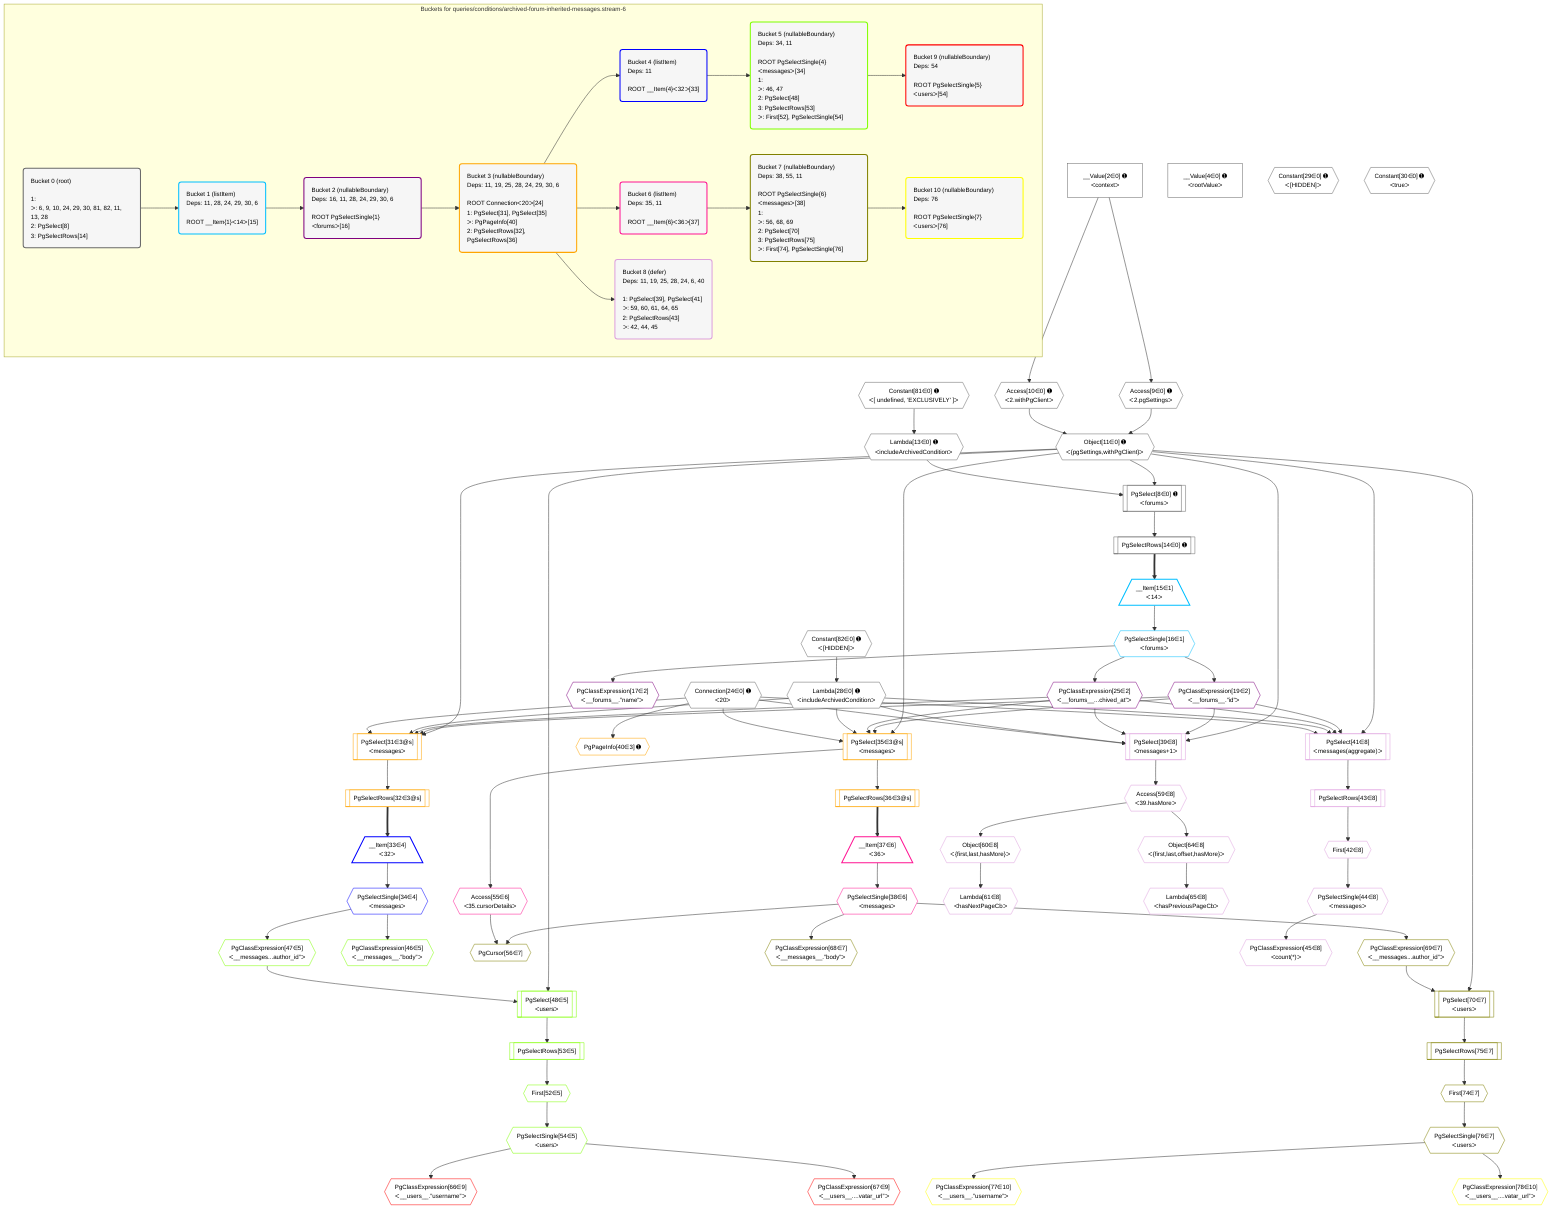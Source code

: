 %%{init: {'themeVariables': { 'fontSize': '12px'}}}%%
graph TD
    classDef path fill:#eee,stroke:#000,color:#000
    classDef plan fill:#fff,stroke-width:1px,color:#000
    classDef itemplan fill:#fff,stroke-width:2px,color:#000
    classDef unbatchedplan fill:#dff,stroke-width:1px,color:#000
    classDef sideeffectplan fill:#fcc,stroke-width:2px,color:#000
    classDef bucket fill:#f6f6f6,color:#000,stroke-width:2px,text-align:left


    %% plan dependencies
    PgSelect8[["PgSelect[8∈0] ➊<br />ᐸforumsᐳ"]]:::plan
    Object11{{"Object[11∈0] ➊<br />ᐸ{pgSettings,withPgClient}ᐳ"}}:::plan
    Lambda13{{"Lambda[13∈0] ➊<br />ᐸincludeArchivedConditionᐳ"}}:::plan
    Object11 & Lambda13 --> PgSelect8
    Access9{{"Access[9∈0] ➊<br />ᐸ2.pgSettingsᐳ"}}:::plan
    Access10{{"Access[10∈0] ➊<br />ᐸ2.withPgClientᐳ"}}:::plan
    Access9 & Access10 --> Object11
    __Value2["__Value[2∈0] ➊<br />ᐸcontextᐳ"]:::plan
    __Value2 --> Access9
    __Value2 --> Access10
    Constant81{{"Constant[81∈0] ➊<br />ᐸ[ undefined, 'EXCLUSIVELY' ]ᐳ"}}:::plan
    Constant81 --> Lambda13
    PgSelectRows14[["PgSelectRows[14∈0] ➊"]]:::plan
    PgSelect8 --> PgSelectRows14
    Lambda28{{"Lambda[28∈0] ➊<br />ᐸincludeArchivedConditionᐳ"}}:::plan
    Constant82{{"Constant[82∈0] ➊<br />ᐸ[HIDDEN]ᐳ"}}:::plan
    Constant82 --> Lambda28
    __Value4["__Value[4∈0] ➊<br />ᐸrootValueᐳ"]:::plan
    Connection24{{"Connection[24∈0] ➊<br />ᐸ20ᐳ"}}:::plan
    Constant29{{"Constant[29∈0] ➊<br />ᐸ[HIDDEN]ᐳ"}}:::plan
    Constant30{{"Constant[30∈0] ➊<br />ᐸtrueᐳ"}}:::plan
    __Item15[/"__Item[15∈1]<br />ᐸ14ᐳ"\]:::itemplan
    PgSelectRows14 ==> __Item15
    PgSelectSingle16{{"PgSelectSingle[16∈1]<br />ᐸforumsᐳ"}}:::plan
    __Item15 --> PgSelectSingle16
    PgClassExpression17{{"PgClassExpression[17∈2]<br />ᐸ__forums__.”name”ᐳ"}}:::plan
    PgSelectSingle16 --> PgClassExpression17
    PgClassExpression19{{"PgClassExpression[19∈2]<br />ᐸ__forums__.”id”ᐳ"}}:::plan
    PgSelectSingle16 --> PgClassExpression19
    PgClassExpression25{{"PgClassExpression[25∈2]<br />ᐸ__forums__...chived_at”ᐳ"}}:::plan
    PgSelectSingle16 --> PgClassExpression25
    PgSelect31[["PgSelect[31∈3@s]<br />ᐸmessagesᐳ"]]:::plan
    Object11 & PgClassExpression19 & PgClassExpression25 & Lambda28 & Connection24 --> PgSelect31
    PgSelect35[["PgSelect[35∈3@s]<br />ᐸmessagesᐳ"]]:::plan
    Object11 & PgClassExpression19 & PgClassExpression25 & Lambda28 & Connection24 --> PgSelect35
    PgSelectRows32[["PgSelectRows[32∈3@s]"]]:::plan
    PgSelect31 --> PgSelectRows32
    PgSelectRows36[["PgSelectRows[36∈3@s]"]]:::plan
    PgSelect35 --> PgSelectRows36
    PgPageInfo40{{"PgPageInfo[40∈3] ➊"}}:::plan
    Connection24 --> PgPageInfo40
    __Item33[/"__Item[33∈4]<br />ᐸ32ᐳ"\]:::itemplan
    PgSelectRows32 ==> __Item33
    PgSelectSingle34{{"PgSelectSingle[34∈4]<br />ᐸmessagesᐳ"}}:::plan
    __Item33 --> PgSelectSingle34
    PgSelect48[["PgSelect[48∈5]<br />ᐸusersᐳ"]]:::plan
    PgClassExpression47{{"PgClassExpression[47∈5]<br />ᐸ__messages...author_id”ᐳ"}}:::plan
    Object11 & PgClassExpression47 --> PgSelect48
    PgClassExpression46{{"PgClassExpression[46∈5]<br />ᐸ__messages__.”body”ᐳ"}}:::plan
    PgSelectSingle34 --> PgClassExpression46
    PgSelectSingle34 --> PgClassExpression47
    First52{{"First[52∈5]"}}:::plan
    PgSelectRows53[["PgSelectRows[53∈5]"]]:::plan
    PgSelectRows53 --> First52
    PgSelect48 --> PgSelectRows53
    PgSelectSingle54{{"PgSelectSingle[54∈5]<br />ᐸusersᐳ"}}:::plan
    First52 --> PgSelectSingle54
    PgClassExpression66{{"PgClassExpression[66∈9]<br />ᐸ__users__.”username”ᐳ"}}:::plan
    PgSelectSingle54 --> PgClassExpression66
    PgClassExpression67{{"PgClassExpression[67∈9]<br />ᐸ__users__....vatar_url”ᐳ"}}:::plan
    PgSelectSingle54 --> PgClassExpression67
    __Item37[/"__Item[37∈6]<br />ᐸ36ᐳ"\]:::itemplan
    PgSelectRows36 ==> __Item37
    PgSelectSingle38{{"PgSelectSingle[38∈6]<br />ᐸmessagesᐳ"}}:::plan
    __Item37 --> PgSelectSingle38
    Access55{{"Access[55∈6]<br />ᐸ35.cursorDetailsᐳ"}}:::plan
    PgSelect35 --> Access55
    PgCursor56{{"PgCursor[56∈7]"}}:::plan
    PgSelectSingle38 & Access55 --> PgCursor56
    PgSelect70[["PgSelect[70∈7]<br />ᐸusersᐳ"]]:::plan
    PgClassExpression69{{"PgClassExpression[69∈7]<br />ᐸ__messages...author_id”ᐳ"}}:::plan
    Object11 & PgClassExpression69 --> PgSelect70
    PgClassExpression68{{"PgClassExpression[68∈7]<br />ᐸ__messages__.”body”ᐳ"}}:::plan
    PgSelectSingle38 --> PgClassExpression68
    PgSelectSingle38 --> PgClassExpression69
    First74{{"First[74∈7]"}}:::plan
    PgSelectRows75[["PgSelectRows[75∈7]"]]:::plan
    PgSelectRows75 --> First74
    PgSelect70 --> PgSelectRows75
    PgSelectSingle76{{"PgSelectSingle[76∈7]<br />ᐸusersᐳ"}}:::plan
    First74 --> PgSelectSingle76
    PgClassExpression77{{"PgClassExpression[77∈10]<br />ᐸ__users__.”username”ᐳ"}}:::plan
    PgSelectSingle76 --> PgClassExpression77
    PgClassExpression78{{"PgClassExpression[78∈10]<br />ᐸ__users__....vatar_url”ᐳ"}}:::plan
    PgSelectSingle76 --> PgClassExpression78
    PgSelect39[["PgSelect[39∈8]<br />ᐸmessages+1ᐳ"]]:::plan
    Object11 & PgClassExpression19 & PgClassExpression25 & Lambda28 & Connection24 --> PgSelect39
    PgSelect41[["PgSelect[41∈8]<br />ᐸmessages(aggregate)ᐳ"]]:::plan
    Object11 & PgClassExpression19 & PgClassExpression25 & Lambda28 & Connection24 --> PgSelect41
    Object64{{"Object[64∈8]<br />ᐸ{first,last,offset,hasMore}ᐳ"}}:::plan
    Access59{{"Access[59∈8]<br />ᐸ39.hasMoreᐳ"}}:::plan
    Access59 --> Object64
    Object60{{"Object[60∈8]<br />ᐸ{first,last,hasMore}ᐳ"}}:::plan
    Access59 --> Object60
    First42{{"First[42∈8]"}}:::plan
    PgSelectRows43[["PgSelectRows[43∈8]"]]:::plan
    PgSelectRows43 --> First42
    PgSelect41 --> PgSelectRows43
    PgSelectSingle44{{"PgSelectSingle[44∈8]<br />ᐸmessagesᐳ"}}:::plan
    First42 --> PgSelectSingle44
    PgClassExpression45{{"PgClassExpression[45∈8]<br />ᐸcount(*)ᐳ"}}:::plan
    PgSelectSingle44 --> PgClassExpression45
    PgSelect39 --> Access59
    Lambda61{{"Lambda[61∈8]<br />ᐸhasNextPageCbᐳ"}}:::plan
    Object60 --> Lambda61
    Lambda65{{"Lambda[65∈8]<br />ᐸhasPreviousPageCbᐳ"}}:::plan
    Object64 --> Lambda65

    %% define steps

    subgraph "Buckets for queries/conditions/archived-forum-inherited-messages.stream-6"
    Bucket0("Bucket 0 (root)<br /><br />1: <br />ᐳ: 6, 9, 10, 24, 29, 30, 81, 82, 11, 13, 28<br />2: PgSelect[8]<br />3: PgSelectRows[14]"):::bucket
    classDef bucket0 stroke:#696969
    class Bucket0,__Value2,__Value4,PgSelect8,Access9,Access10,Object11,Lambda13,PgSelectRows14,Connection24,Lambda28,Constant29,Constant30,Constant81,Constant82 bucket0
    Bucket1("Bucket 1 (listItem)<br />Deps: 11, 28, 24, 29, 30, 6<br /><br />ROOT __Item{1}ᐸ14ᐳ[15]"):::bucket
    classDef bucket1 stroke:#00bfff
    class Bucket1,__Item15,PgSelectSingle16 bucket1
    Bucket2("Bucket 2 (nullableBoundary)<br />Deps: 16, 11, 28, 24, 29, 30, 6<br /><br />ROOT PgSelectSingle{1}ᐸforumsᐳ[16]"):::bucket
    classDef bucket2 stroke:#7f007f
    class Bucket2,PgClassExpression17,PgClassExpression19,PgClassExpression25 bucket2
    Bucket3("Bucket 3 (nullableBoundary)<br />Deps: 11, 19, 25, 28, 24, 29, 30, 6<br /><br />ROOT Connectionᐸ20ᐳ[24]<br />1: PgSelect[31], PgSelect[35]<br />ᐳ: PgPageInfo[40]<br />2: PgSelectRows[32], PgSelectRows[36]"):::bucket
    classDef bucket3 stroke:#ffa500
    class Bucket3,PgSelect31,PgSelectRows32,PgSelect35,PgSelectRows36,PgPageInfo40 bucket3
    Bucket4("Bucket 4 (listItem)<br />Deps: 11<br /><br />ROOT __Item{4}ᐸ32ᐳ[33]"):::bucket
    classDef bucket4 stroke:#0000ff
    class Bucket4,__Item33,PgSelectSingle34 bucket4
    Bucket5("Bucket 5 (nullableBoundary)<br />Deps: 34, 11<br /><br />ROOT PgSelectSingle{4}ᐸmessagesᐳ[34]<br />1: <br />ᐳ: 46, 47<br />2: PgSelect[48]<br />3: PgSelectRows[53]<br />ᐳ: First[52], PgSelectSingle[54]"):::bucket
    classDef bucket5 stroke:#7fff00
    class Bucket5,PgClassExpression46,PgClassExpression47,PgSelect48,First52,PgSelectRows53,PgSelectSingle54 bucket5
    Bucket6("Bucket 6 (listItem)<br />Deps: 35, 11<br /><br />ROOT __Item{6}ᐸ36ᐳ[37]"):::bucket
    classDef bucket6 stroke:#ff1493
    class Bucket6,__Item37,PgSelectSingle38,Access55 bucket6
    Bucket7("Bucket 7 (nullableBoundary)<br />Deps: 38, 55, 11<br /><br />ROOT PgSelectSingle{6}ᐸmessagesᐳ[38]<br />1: <br />ᐳ: 56, 68, 69<br />2: PgSelect[70]<br />3: PgSelectRows[75]<br />ᐳ: First[74], PgSelectSingle[76]"):::bucket
    classDef bucket7 stroke:#808000
    class Bucket7,PgCursor56,PgClassExpression68,PgClassExpression69,PgSelect70,First74,PgSelectRows75,PgSelectSingle76 bucket7
    Bucket8("Bucket 8 (defer)<br />Deps: 11, 19, 25, 28, 24, 6, 40<br /><br />1: PgSelect[39], PgSelect[41]<br />ᐳ: 59, 60, 61, 64, 65<br />2: PgSelectRows[43]<br />ᐳ: 42, 44, 45"):::bucket
    classDef bucket8 stroke:#dda0dd
    class Bucket8,PgSelect39,PgSelect41,First42,PgSelectRows43,PgSelectSingle44,PgClassExpression45,Access59,Object60,Lambda61,Object64,Lambda65 bucket8
    Bucket9("Bucket 9 (nullableBoundary)<br />Deps: 54<br /><br />ROOT PgSelectSingle{5}ᐸusersᐳ[54]"):::bucket
    classDef bucket9 stroke:#ff0000
    class Bucket9,PgClassExpression66,PgClassExpression67 bucket9
    Bucket10("Bucket 10 (nullableBoundary)<br />Deps: 76<br /><br />ROOT PgSelectSingle{7}ᐸusersᐳ[76]"):::bucket
    classDef bucket10 stroke:#ffff00
    class Bucket10,PgClassExpression77,PgClassExpression78 bucket10
    Bucket0 --> Bucket1
    Bucket1 --> Bucket2
    Bucket2 --> Bucket3
    Bucket3 --> Bucket4 & Bucket6 & Bucket8
    Bucket4 --> Bucket5
    Bucket5 --> Bucket9
    Bucket6 --> Bucket7
    Bucket7 --> Bucket10
    end